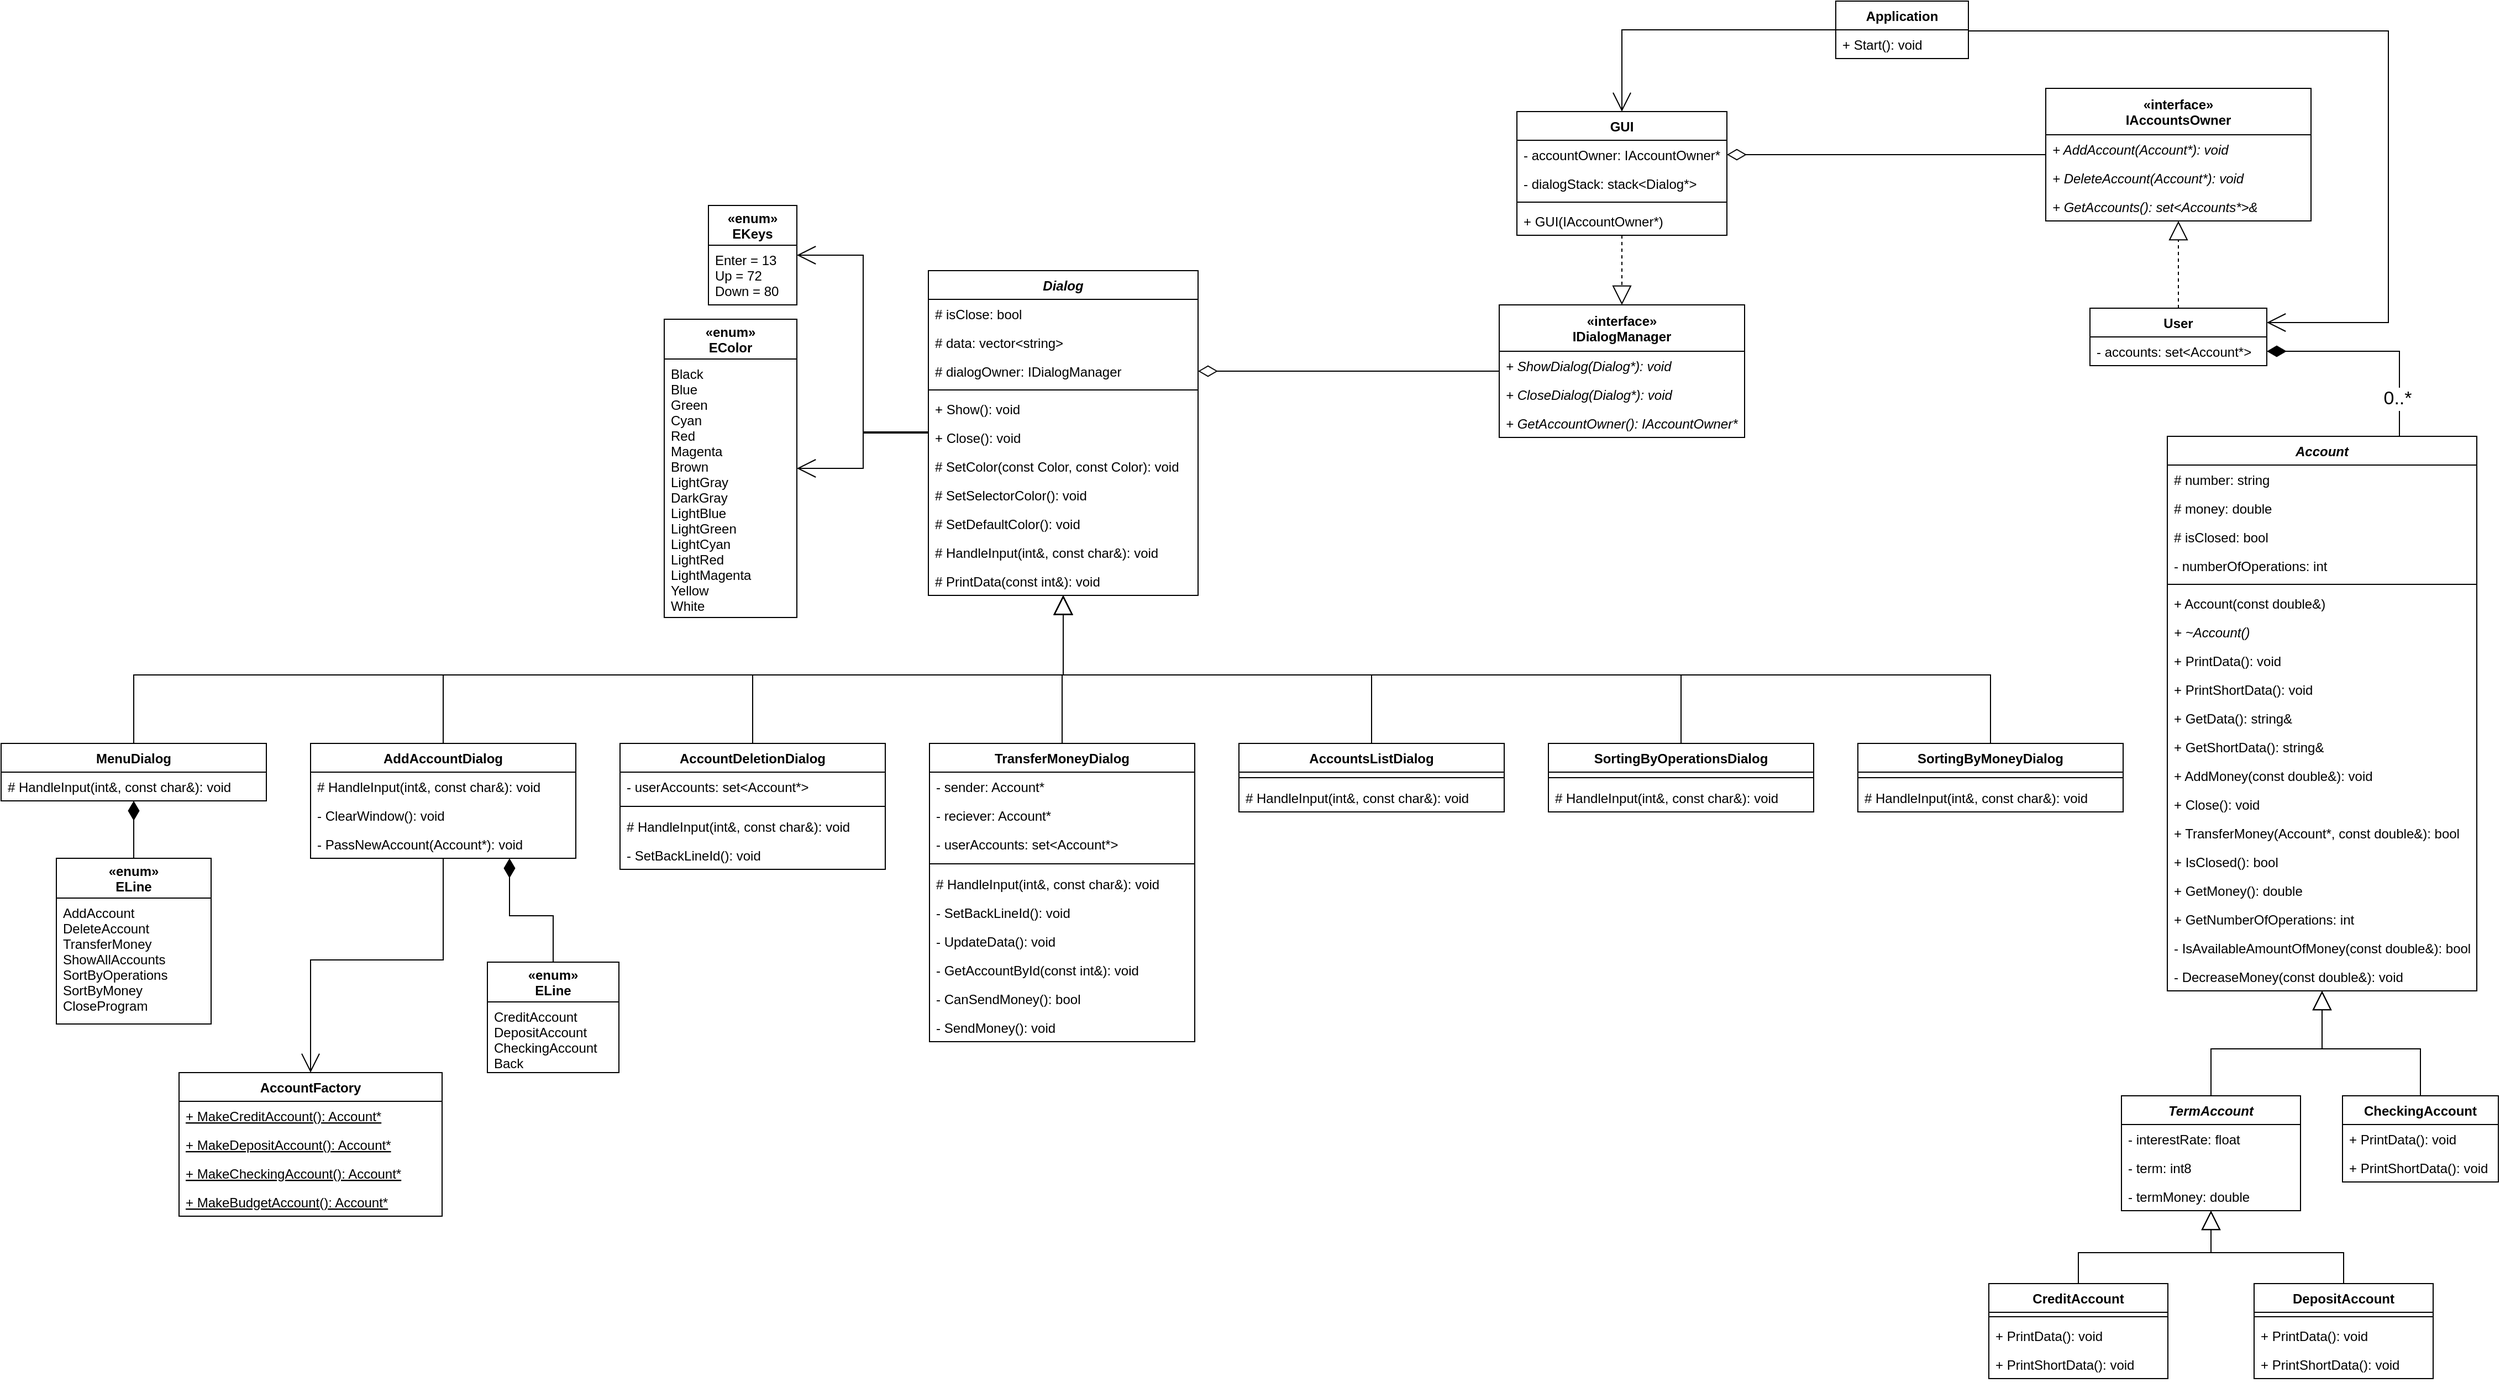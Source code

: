 <mxfile version="10.6.8" type="device"><diagram id="j7gxSpjoC8Fkqm-hQQOI" name="Page-1"><mxGraphModel dx="2800" dy="733" grid="1" gridSize="10" guides="1" tooltips="1" connect="1" arrows="1" fold="1" page="0" pageScale="1" pageWidth="827" pageHeight="1169" math="0" shadow="0"><root><mxCell id="0"/><mxCell id="1" parent="0"/><mxCell id="2J8ffXxmUs_1fK8K4bdd-18" style="edgeStyle=orthogonalEdgeStyle;rounded=0;orthogonalLoop=1;jettySize=auto;html=1;endArrow=block;endFill=0;fontSize=17;endSize=15;dashed=1;exitX=0.5;exitY=0;exitDx=0;exitDy=0;entryX=0.5;entryY=1;entryDx=0;entryDy=0;" parent="1" source="V58ntGCr3ahgJx6NKJwX-1" target="2J8ffXxmUs_1fK8K4bdd-12" edge="1"><mxGeometry relative="1" as="geometry"><mxPoint x="410" y="368" as="targetPoint"/><mxPoint x="360" y="328" as="sourcePoint"/></mxGeometry></mxCell><mxCell id="V58ntGCr3ahgJx6NKJwX-1" value="User" style="swimlane;fontStyle=1;align=center;verticalAlign=top;childLayout=stackLayout;horizontal=1;startSize=26;horizontalStack=0;resizeParent=1;resizeParentMax=0;resizeLast=0;collapsible=1;marginBottom=0;" parent="1" vertex="1"><mxGeometry x="370" y="438" width="160" height="52" as="geometry"><mxRectangle x="360" y="240" width="60" height="26" as="alternateBounds"/></mxGeometry></mxCell><mxCell id="V58ntGCr3ahgJx6NKJwX-2" value="- accounts: set&lt;Account*&gt;" style="text;strokeColor=none;fillColor=none;align=left;verticalAlign=top;spacingLeft=4;spacingRight=4;overflow=hidden;rotatable=0;points=[[0,0.5],[1,0.5]];portConstraint=eastwest;" parent="V58ntGCr3ahgJx6NKJwX-1" vertex="1"><mxGeometry y="26" width="160" height="26" as="geometry"/></mxCell><mxCell id="2J8ffXxmUs_1fK8K4bdd-19" style="edgeStyle=orthogonalEdgeStyle;rounded=0;orthogonalLoop=1;jettySize=auto;html=1;exitX=0;exitY=0.5;exitDx=0;exitDy=0;entryX=1;entryY=0.5;entryDx=0;entryDy=0;endArrow=diamondThin;endFill=0;endSize=15;fontSize=17;" parent="1" source="2J8ffXxmUs_1fK8K4bdd-12" target="V58ntGCr3ahgJx6NKJwX-50" edge="1"><mxGeometry relative="1" as="geometry"/></mxCell><mxCell id="V58ntGCr3ahgJx6NKJwX-5" value="GUI" style="swimlane;fontStyle=1;align=center;verticalAlign=top;childLayout=stackLayout;horizontal=1;startSize=26;horizontalStack=0;resizeParent=1;resizeParentMax=0;resizeLast=0;collapsible=1;marginBottom=0;" parent="1" vertex="1"><mxGeometry x="-148.5" y="260" width="190" height="112" as="geometry"><mxRectangle x="-310" y="188" width="50" height="26" as="alternateBounds"/></mxGeometry></mxCell><mxCell id="V58ntGCr3ahgJx6NKJwX-50" value="- accountOwner: IAccountOwner*" style="text;strokeColor=none;fillColor=none;align=left;verticalAlign=top;spacingLeft=4;spacingRight=4;overflow=hidden;rotatable=0;points=[[0,0.5],[1,0.5]];portConstraint=eastwest;" parent="V58ntGCr3ahgJx6NKJwX-5" vertex="1"><mxGeometry y="26" width="190" height="26" as="geometry"/></mxCell><mxCell id="4_aohDEO9KceQB73nSze-1" value="- dialogStack: stack&lt;Dialog*&gt;" style="text;strokeColor=none;fillColor=none;align=left;verticalAlign=top;spacingLeft=4;spacingRight=4;overflow=hidden;rotatable=0;points=[[0,0.5],[1,0.5]];portConstraint=eastwest;" vertex="1" parent="V58ntGCr3ahgJx6NKJwX-5"><mxGeometry y="52" width="190" height="26" as="geometry"/></mxCell><mxCell id="lT1uzahHyh00tLr-GbCX-8" value="" style="line;strokeWidth=1;fillColor=none;align=left;verticalAlign=middle;spacingTop=-1;spacingLeft=3;spacingRight=3;rotatable=0;labelPosition=right;points=[];portConstraint=eastwest;" parent="V58ntGCr3ahgJx6NKJwX-5" vertex="1"><mxGeometry y="78" width="190" height="8" as="geometry"/></mxCell><mxCell id="lT1uzahHyh00tLr-GbCX-5" value="+ GUI(IAccountOwner*)" style="text;strokeColor=none;fillColor=none;align=left;verticalAlign=top;spacingLeft=4;spacingRight=4;overflow=hidden;rotatable=0;points=[[0,0.5],[1,0.5]];portConstraint=eastwest;" parent="V58ntGCr3ahgJx6NKJwX-5" vertex="1"><mxGeometry y="86" width="190" height="26" as="geometry"/></mxCell><mxCell id="V58ntGCr3ahgJx6NKJwX-12" value="Account" style="swimlane;fontStyle=3;align=center;verticalAlign=top;childLayout=stackLayout;horizontal=1;startSize=26;horizontalStack=0;resizeParent=1;resizeParentMax=0;resizeLast=0;collapsible=1;marginBottom=0;" parent="1" vertex="1"><mxGeometry x="440" y="554" width="280" height="502" as="geometry"><mxRectangle x="440" y="436" width="80" height="26" as="alternateBounds"/></mxGeometry></mxCell><mxCell id="V58ntGCr3ahgJx6NKJwX-13" value="# number: string" style="text;strokeColor=none;fillColor=none;align=left;verticalAlign=top;spacingLeft=4;spacingRight=4;overflow=hidden;rotatable=0;points=[[0,0.5],[1,0.5]];portConstraint=eastwest;" parent="V58ntGCr3ahgJx6NKJwX-12" vertex="1"><mxGeometry y="26" width="280" height="26" as="geometry"/></mxCell><mxCell id="V58ntGCr3ahgJx6NKJwX-22" value="# money: double" style="text;strokeColor=none;fillColor=none;align=left;verticalAlign=top;spacingLeft=4;spacingRight=4;overflow=hidden;rotatable=0;points=[[0,0.5],[1,0.5]];portConstraint=eastwest;" parent="V58ntGCr3ahgJx6NKJwX-12" vertex="1"><mxGeometry y="52" width="280" height="26" as="geometry"/></mxCell><mxCell id="QV4wy_VyUFT_yhlay_4D-2" value="# isClosed: bool" style="text;strokeColor=none;fillColor=none;align=left;verticalAlign=top;spacingLeft=4;spacingRight=4;overflow=hidden;rotatable=0;points=[[0,0.5],[1,0.5]];portConstraint=eastwest;" parent="V58ntGCr3ahgJx6NKJwX-12" vertex="1"><mxGeometry y="78" width="280" height="26" as="geometry"/></mxCell><mxCell id="QV4wy_VyUFT_yhlay_4D-1" value="- numberOfOperations: int" style="text;strokeColor=none;fillColor=none;align=left;verticalAlign=top;spacingLeft=4;spacingRight=4;overflow=hidden;rotatable=0;points=[[0,0.5],[1,0.5]];portConstraint=eastwest;" parent="V58ntGCr3ahgJx6NKJwX-12" vertex="1"><mxGeometry y="104" width="280" height="26" as="geometry"/></mxCell><mxCell id="V58ntGCr3ahgJx6NKJwX-14" value="" style="line;strokeWidth=1;fillColor=none;align=left;verticalAlign=middle;spacingTop=-1;spacingLeft=3;spacingRight=3;rotatable=0;labelPosition=right;points=[];portConstraint=eastwest;" parent="V58ntGCr3ahgJx6NKJwX-12" vertex="1"><mxGeometry y="130" width="280" height="8" as="geometry"/></mxCell><mxCell id="lT1uzahHyh00tLr-GbCX-1" value="+ Account(const double&amp;)" style="text;strokeColor=none;fillColor=none;align=left;verticalAlign=top;spacingLeft=4;spacingRight=4;overflow=hidden;rotatable=0;points=[[0,0.5],[1,0.5]];portConstraint=eastwest;" parent="V58ntGCr3ahgJx6NKJwX-12" vertex="1"><mxGeometry y="138" width="280" height="26" as="geometry"/></mxCell><mxCell id="lT1uzahHyh00tLr-GbCX-2" value="+ ~Account()" style="text;strokeColor=none;fillColor=none;align=left;verticalAlign=top;spacingLeft=4;spacingRight=4;overflow=hidden;rotatable=0;points=[[0,0.5],[1,0.5]];portConstraint=eastwest;fontStyle=2" parent="V58ntGCr3ahgJx6NKJwX-12" vertex="1"><mxGeometry y="164" width="280" height="26" as="geometry"/></mxCell><mxCell id="V58ntGCr3ahgJx6NKJwX-15" value="+ PrintData(): void" style="text;strokeColor=none;fillColor=none;align=left;verticalAlign=top;spacingLeft=4;spacingRight=4;overflow=hidden;rotatable=0;points=[[0,0.5],[1,0.5]];portConstraint=eastwest;" parent="V58ntGCr3ahgJx6NKJwX-12" vertex="1"><mxGeometry y="190" width="280" height="26" as="geometry"/></mxCell><mxCell id="M2l3vho7dG2aWTnca_mb-1" value="+ PrintShortData(): void" style="text;strokeColor=none;fillColor=none;align=left;verticalAlign=top;spacingLeft=4;spacingRight=4;overflow=hidden;rotatable=0;points=[[0,0.5],[1,0.5]];portConstraint=eastwest;" parent="V58ntGCr3ahgJx6NKJwX-12" vertex="1"><mxGeometry y="216" width="280" height="26" as="geometry"/></mxCell><mxCell id="lT1uzahHyh00tLr-GbCX-3" value="+ GetData(): string&amp;" style="text;strokeColor=none;fillColor=none;align=left;verticalAlign=top;spacingLeft=4;spacingRight=4;overflow=hidden;rotatable=0;points=[[0,0.5],[1,0.5]];portConstraint=eastwest;" parent="V58ntGCr3ahgJx6NKJwX-12" vertex="1"><mxGeometry y="242" width="280" height="26" as="geometry"/></mxCell><mxCell id="lT1uzahHyh00tLr-GbCX-4" value="+ GetShortData(): string&amp;" style="text;strokeColor=none;fillColor=none;align=left;verticalAlign=top;spacingLeft=4;spacingRight=4;overflow=hidden;rotatable=0;points=[[0,0.5],[1,0.5]];portConstraint=eastwest;" parent="V58ntGCr3ahgJx6NKJwX-12" vertex="1"><mxGeometry y="268" width="280" height="26" as="geometry"/></mxCell><mxCell id="V58ntGCr3ahgJx6NKJwX-23" value="+ AddMoney(const double&amp;): void" style="text;strokeColor=none;fillColor=none;align=left;verticalAlign=top;spacingLeft=4;spacingRight=4;overflow=hidden;rotatable=0;points=[[0,0.5],[1,0.5]];portConstraint=eastwest;" parent="V58ntGCr3ahgJx6NKJwX-12" vertex="1"><mxGeometry y="294" width="280" height="26" as="geometry"/></mxCell><mxCell id="V58ntGCr3ahgJx6NKJwX-67" value="+ Close(): void" style="text;strokeColor=none;fillColor=none;align=left;verticalAlign=top;spacingLeft=4;spacingRight=4;overflow=hidden;rotatable=0;points=[[0,0.5],[1,0.5]];portConstraint=eastwest;" parent="V58ntGCr3ahgJx6NKJwX-12" vertex="1"><mxGeometry y="320" width="280" height="26" as="geometry"/></mxCell><mxCell id="V58ntGCr3ahgJx6NKJwX-24" value="+ TransferMoney(Account*, const double&amp;): bool" style="text;strokeColor=none;fillColor=none;align=left;verticalAlign=top;spacingLeft=4;spacingRight=4;overflow=hidden;rotatable=0;points=[[0,0.5],[1,0.5]];portConstraint=eastwest;" parent="V58ntGCr3ahgJx6NKJwX-12" vertex="1"><mxGeometry y="346" width="280" height="26" as="geometry"/></mxCell><mxCell id="M2l3vho7dG2aWTnca_mb-7" value="+ IsClosed(): bool" style="text;strokeColor=none;fillColor=none;align=left;verticalAlign=top;spacingLeft=4;spacingRight=4;overflow=hidden;rotatable=0;points=[[0,0.5],[1,0.5]];portConstraint=eastwest;" parent="V58ntGCr3ahgJx6NKJwX-12" vertex="1"><mxGeometry y="372" width="280" height="26" as="geometry"/></mxCell><mxCell id="QV4wy_VyUFT_yhlay_4D-6" value="+ GetMoney(): double" style="text;strokeColor=none;fillColor=none;align=left;verticalAlign=top;spacingLeft=4;spacingRight=4;overflow=hidden;rotatable=0;points=[[0,0.5],[1,0.5]];portConstraint=eastwest;" parent="V58ntGCr3ahgJx6NKJwX-12" vertex="1"><mxGeometry y="398" width="280" height="26" as="geometry"/></mxCell><mxCell id="QV4wy_VyUFT_yhlay_4D-5" value="+ GetNumberOfOperations: int" style="text;strokeColor=none;fillColor=none;align=left;verticalAlign=top;spacingLeft=4;spacingRight=4;overflow=hidden;rotatable=0;points=[[0,0.5],[1,0.5]];portConstraint=eastwest;" parent="V58ntGCr3ahgJx6NKJwX-12" vertex="1"><mxGeometry y="424" width="280" height="26" as="geometry"/></mxCell><mxCell id="V58ntGCr3ahgJx6NKJwX-25" value="- IsAvailableAmountOfMoney(const double&amp;): bool" style="text;strokeColor=none;fillColor=none;align=left;verticalAlign=top;spacingLeft=4;spacingRight=4;overflow=hidden;rotatable=0;points=[[0,0.5],[1,0.5]];portConstraint=eastwest;" parent="V58ntGCr3ahgJx6NKJwX-12" vertex="1"><mxGeometry y="450" width="280" height="26" as="geometry"/></mxCell><mxCell id="M2l3vho7dG2aWTnca_mb-6" value="- DecreaseMoney(const double&amp;): void" style="text;strokeColor=none;fillColor=none;align=left;verticalAlign=top;spacingLeft=4;spacingRight=4;overflow=hidden;rotatable=0;points=[[0,0.5],[1,0.5]];portConstraint=eastwest;" parent="V58ntGCr3ahgJx6NKJwX-12" vertex="1"><mxGeometry y="476" width="280" height="26" as="geometry"/></mxCell><mxCell id="V58ntGCr3ahgJx6NKJwX-29" style="edgeStyle=orthogonalEdgeStyle;rounded=0;orthogonalLoop=1;jettySize=auto;html=1;exitX=0.75;exitY=0;exitDx=0;exitDy=0;endArrow=diamondThin;endFill=1;endSize=15;entryX=1;entryY=0.5;entryDx=0;entryDy=0;" parent="1" source="V58ntGCr3ahgJx6NKJwX-12" target="V58ntGCr3ahgJx6NKJwX-2" edge="1"><mxGeometry relative="1" as="geometry"><mxPoint x="620" y="498" as="sourcePoint"/></mxGeometry></mxCell><mxCell id="V58ntGCr3ahgJx6NKJwX-30" value="0..*" style="text;html=1;resizable=0;points=[];align=center;verticalAlign=middle;labelBackgroundColor=#ffffff;fontSize=17;" parent="V58ntGCr3ahgJx6NKJwX-29" vertex="1" connectable="0"><mxGeometry x="-0.796" y="-1" relative="1" as="geometry"><mxPoint x="-3" y="-14" as="offset"/></mxGeometry></mxCell><mxCell id="uEzjW0sc6413ip9NJVm1-43" style="edgeStyle=orthogonalEdgeStyle;rounded=0;orthogonalLoop=1;jettySize=auto;html=1;exitX=1;exitY=0.5;exitDx=0;exitDy=0;entryX=1;entryY=0.25;entryDx=0;entryDy=0;endArrow=open;endFill=0;endSize=15;fontSize=17;" edge="1" parent="1" source="V58ntGCr3ahgJx6NKJwX-41" target="V58ntGCr3ahgJx6NKJwX-1"><mxGeometry relative="1" as="geometry"><Array as="points"><mxPoint x="640" y="187"/><mxPoint x="640" y="451"/></Array></mxGeometry></mxCell><mxCell id="uEzjW0sc6413ip9NJVm1-44" style="edgeStyle=orthogonalEdgeStyle;rounded=0;orthogonalLoop=1;jettySize=auto;html=1;exitX=0;exitY=0.5;exitDx=0;exitDy=0;entryX=0.5;entryY=0;entryDx=0;entryDy=0;endArrow=open;endFill=0;endSize=15;fontSize=17;" edge="1" parent="1" source="V58ntGCr3ahgJx6NKJwX-41" target="V58ntGCr3ahgJx6NKJwX-5"><mxGeometry relative="1" as="geometry"/></mxCell><mxCell id="V58ntGCr3ahgJx6NKJwX-41" value="Application" style="swimlane;fontStyle=1;align=center;verticalAlign=top;childLayout=stackLayout;horizontal=1;startSize=26;horizontalStack=0;resizeParent=1;resizeParentMax=0;resizeLast=0;collapsible=1;marginBottom=0;" parent="1" vertex="1"><mxGeometry x="140" y="160" width="120" height="52" as="geometry"><mxRectangle x="180" y="7" width="80" height="26" as="alternateBounds"/></mxGeometry></mxCell><mxCell id="V58ntGCr3ahgJx6NKJwX-44" value="+ Start(): void" style="text;strokeColor=none;fillColor=none;align=left;verticalAlign=top;spacingLeft=4;spacingRight=4;overflow=hidden;rotatable=0;points=[[0,0.5],[1,0.5]];portConstraint=eastwest;" parent="V58ntGCr3ahgJx6NKJwX-41" vertex="1"><mxGeometry y="26" width="120" height="26" as="geometry"/></mxCell><mxCell id="V58ntGCr3ahgJx6NKJwX-94" style="edgeStyle=orthogonalEdgeStyle;rounded=0;orthogonalLoop=1;jettySize=auto;html=1;exitX=0.5;exitY=0;exitDx=0;exitDy=0;endArrow=block;endFill=0;endSize=15;fontSize=17;" parent="1" source="V58ntGCr3ahgJx6NKJwX-57" target="V58ntGCr3ahgJx6NKJwX-85" edge="1"><mxGeometry relative="1" as="geometry"/></mxCell><mxCell id="V58ntGCr3ahgJx6NKJwX-57" value="CreditAccount" style="swimlane;fontStyle=1;align=center;verticalAlign=top;childLayout=stackLayout;horizontal=1;startSize=26;horizontalStack=0;resizeParent=1;resizeParentMax=0;resizeLast=0;collapsible=1;marginBottom=0;" parent="1" vertex="1"><mxGeometry x="278.5" y="1321" width="162" height="86" as="geometry"><mxRectangle x="680" y="240" width="80" height="26" as="alternateBounds"/></mxGeometry></mxCell><mxCell id="V58ntGCr3ahgJx6NKJwX-61" value="" style="line;strokeWidth=1;fillColor=none;align=left;verticalAlign=middle;spacingTop=-1;spacingLeft=3;spacingRight=3;rotatable=0;labelPosition=right;points=[];portConstraint=eastwest;" parent="V58ntGCr3ahgJx6NKJwX-57" vertex="1"><mxGeometry y="26" width="162" height="8" as="geometry"/></mxCell><mxCell id="V58ntGCr3ahgJx6NKJwX-62" value="+ PrintData(): void" style="text;strokeColor=none;fillColor=none;align=left;verticalAlign=top;spacingLeft=4;spacingRight=4;overflow=hidden;rotatable=0;points=[[0,0.5],[1,0.5]];portConstraint=eastwest;" parent="V58ntGCr3ahgJx6NKJwX-57" vertex="1"><mxGeometry y="34" width="162" height="26" as="geometry"/></mxCell><mxCell id="M2l3vho7dG2aWTnca_mb-4" value="+ PrintShortData(): void" style="text;strokeColor=none;fillColor=none;align=left;verticalAlign=top;spacingLeft=4;spacingRight=4;overflow=hidden;rotatable=0;points=[[0,0.5],[1,0.5]];portConstraint=eastwest;" parent="V58ntGCr3ahgJx6NKJwX-57" vertex="1"><mxGeometry y="60" width="162" height="26" as="geometry"/></mxCell><mxCell id="V58ntGCr3ahgJx6NKJwX-77" style="edgeStyle=orthogonalEdgeStyle;rounded=0;orthogonalLoop=1;jettySize=auto;html=1;exitX=0.5;exitY=0;exitDx=0;exitDy=0;endArrow=block;endFill=0;endSize=15;fontSize=17;" parent="1" source="V58ntGCr3ahgJx6NKJwX-71" target="V58ntGCr3ahgJx6NKJwX-12" edge="1"><mxGeometry relative="1" as="geometry"/></mxCell><mxCell id="V58ntGCr3ahgJx6NKJwX-71" value="CheckingAccount" style="swimlane;fontStyle=1;align=center;verticalAlign=top;childLayout=stackLayout;horizontal=1;startSize=26;horizontalStack=0;resizeParent=1;resizeParentMax=0;resizeLast=0;collapsible=1;marginBottom=0;" parent="1" vertex="1"><mxGeometry x="598.5" y="1151" width="141" height="78" as="geometry"><mxRectangle x="680" y="240" width="80" height="26" as="alternateBounds"/></mxGeometry></mxCell><mxCell id="V58ntGCr3ahgJx6NKJwX-76" value="+ PrintData(): void" style="text;strokeColor=none;fillColor=none;align=left;verticalAlign=top;spacingLeft=4;spacingRight=4;overflow=hidden;rotatable=0;points=[[0,0.5],[1,0.5]];portConstraint=eastwest;" parent="V58ntGCr3ahgJx6NKJwX-71" vertex="1"><mxGeometry y="26" width="141" height="26" as="geometry"/></mxCell><mxCell id="M2l3vho7dG2aWTnca_mb-2" value="+ PrintShortData(): void" style="text;strokeColor=none;fillColor=none;align=left;verticalAlign=top;spacingLeft=4;spacingRight=4;overflow=hidden;rotatable=0;points=[[0,0.5],[1,0.5]];portConstraint=eastwest;" parent="V58ntGCr3ahgJx6NKJwX-71" vertex="1"><mxGeometry y="52" width="141" height="26" as="geometry"/></mxCell><mxCell id="V58ntGCr3ahgJx6NKJwX-93" style="edgeStyle=orthogonalEdgeStyle;rounded=0;orthogonalLoop=1;jettySize=auto;html=1;exitX=0.5;exitY=0;exitDx=0;exitDy=0;endArrow=block;endFill=0;endSize=15;fontSize=17;" parent="1" source="V58ntGCr3ahgJx6NKJwX-78" target="V58ntGCr3ahgJx6NKJwX-85" edge="1"><mxGeometry relative="1" as="geometry"/></mxCell><mxCell id="V58ntGCr3ahgJx6NKJwX-78" value="DepositAccount" style="swimlane;fontStyle=1;align=center;verticalAlign=top;childLayout=stackLayout;horizontal=1;startSize=26;horizontalStack=0;resizeParent=1;resizeParentMax=0;resizeLast=0;collapsible=1;marginBottom=0;" parent="1" vertex="1"><mxGeometry x="518.5" y="1321" width="162" height="86" as="geometry"><mxRectangle x="680" y="240" width="80" height="26" as="alternateBounds"/></mxGeometry></mxCell><mxCell id="V58ntGCr3ahgJx6NKJwX-82" value="" style="line;strokeWidth=1;fillColor=none;align=left;verticalAlign=middle;spacingTop=-1;spacingLeft=3;spacingRight=3;rotatable=0;labelPosition=right;points=[];portConstraint=eastwest;" parent="V58ntGCr3ahgJx6NKJwX-78" vertex="1"><mxGeometry y="26" width="162" height="8" as="geometry"/></mxCell><mxCell id="V58ntGCr3ahgJx6NKJwX-83" value="+ PrintData(): void" style="text;strokeColor=none;fillColor=none;align=left;verticalAlign=top;spacingLeft=4;spacingRight=4;overflow=hidden;rotatable=0;points=[[0,0.5],[1,0.5]];portConstraint=eastwest;" parent="V58ntGCr3ahgJx6NKJwX-78" vertex="1"><mxGeometry y="34" width="162" height="26" as="geometry"/></mxCell><mxCell id="M2l3vho7dG2aWTnca_mb-5" value="+ PrintShortData(): void" style="text;strokeColor=none;fillColor=none;align=left;verticalAlign=top;spacingLeft=4;spacingRight=4;overflow=hidden;rotatable=0;points=[[0,0.5],[1,0.5]];portConstraint=eastwest;" parent="V58ntGCr3ahgJx6NKJwX-78" vertex="1"><mxGeometry y="60" width="162" height="26" as="geometry"/></mxCell><mxCell id="V58ntGCr3ahgJx6NKJwX-92" style="edgeStyle=orthogonalEdgeStyle;rounded=0;orthogonalLoop=1;jettySize=auto;html=1;exitX=0.5;exitY=0;exitDx=0;exitDy=0;endArrow=block;endFill=0;endSize=15;fontSize=17;" parent="1" source="V58ntGCr3ahgJx6NKJwX-85" target="V58ntGCr3ahgJx6NKJwX-12" edge="1"><mxGeometry relative="1" as="geometry"/></mxCell><mxCell id="V58ntGCr3ahgJx6NKJwX-85" value="TermAccount" style="swimlane;fontStyle=3;align=center;verticalAlign=top;childLayout=stackLayout;horizontal=1;startSize=26;horizontalStack=0;resizeParent=1;resizeParentMax=0;resizeLast=0;collapsible=1;marginBottom=0;" parent="1" vertex="1"><mxGeometry x="398.5" y="1151" width="162" height="104" as="geometry"><mxRectangle x="680" y="240" width="80" height="26" as="alternateBounds"/></mxGeometry></mxCell><mxCell id="V58ntGCr3ahgJx6NKJwX-86" value="- interestRate: float" style="text;strokeColor=none;fillColor=none;align=left;verticalAlign=top;spacingLeft=4;spacingRight=4;overflow=hidden;rotatable=0;points=[[0,0.5],[1,0.5]];portConstraint=eastwest;" parent="V58ntGCr3ahgJx6NKJwX-85" vertex="1"><mxGeometry y="26" width="162" height="26" as="geometry"/></mxCell><mxCell id="V58ntGCr3ahgJx6NKJwX-87" value="- term: int8" style="text;strokeColor=none;fillColor=none;align=left;verticalAlign=top;spacingLeft=4;spacingRight=4;overflow=hidden;rotatable=0;points=[[0,0.5],[1,0.5]];portConstraint=eastwest;" parent="V58ntGCr3ahgJx6NKJwX-85" vertex="1"><mxGeometry y="52" width="162" height="26" as="geometry"/></mxCell><mxCell id="V58ntGCr3ahgJx6NKJwX-88" value="- termMoney: double" style="text;strokeColor=none;fillColor=none;align=left;verticalAlign=top;spacingLeft=4;spacingRight=4;overflow=hidden;rotatable=0;points=[[0,0.5],[1,0.5]];portConstraint=eastwest;" parent="V58ntGCr3ahgJx6NKJwX-85" vertex="1"><mxGeometry y="78" width="162" height="26" as="geometry"/></mxCell><mxCell id="V58ntGCr3ahgJx6NKJwX-101" value="AccountFactory" style="swimlane;fontStyle=1;align=center;verticalAlign=top;childLayout=stackLayout;horizontal=1;startSize=26;horizontalStack=0;resizeParent=1;resizeParentMax=0;resizeLast=0;collapsible=1;marginBottom=0;" parent="1" vertex="1"><mxGeometry x="-1359" y="1130" width="238" height="130" as="geometry"><mxRectangle x="360" y="240" width="60" height="26" as="alternateBounds"/></mxGeometry></mxCell><mxCell id="V58ntGCr3ahgJx6NKJwX-104" value="+ MakeCreditAccount(): Account*" style="text;strokeColor=none;fillColor=none;align=left;verticalAlign=top;spacingLeft=4;spacingRight=4;overflow=hidden;rotatable=0;points=[[0,0.5],[1,0.5]];portConstraint=eastwest;fontStyle=4" parent="V58ntGCr3ahgJx6NKJwX-101" vertex="1"><mxGeometry y="26" width="238" height="26" as="geometry"/></mxCell><mxCell id="2J8ffXxmUs_1fK8K4bdd-2" value="+ MakeDepositAccount(): Account*" style="text;strokeColor=none;fillColor=none;align=left;verticalAlign=top;spacingLeft=4;spacingRight=4;overflow=hidden;rotatable=0;points=[[0,0.5],[1,0.5]];portConstraint=eastwest;fontStyle=4" parent="V58ntGCr3ahgJx6NKJwX-101" vertex="1"><mxGeometry y="52" width="238" height="26" as="geometry"/></mxCell><mxCell id="2J8ffXxmUs_1fK8K4bdd-3" value="+ MakeCheckingAccount(): Account*" style="text;strokeColor=none;fillColor=none;align=left;verticalAlign=top;spacingLeft=4;spacingRight=4;overflow=hidden;rotatable=0;points=[[0,0.5],[1,0.5]];portConstraint=eastwest;fontStyle=4" parent="V58ntGCr3ahgJx6NKJwX-101" vertex="1"><mxGeometry y="78" width="238" height="26" as="geometry"/></mxCell><mxCell id="2J8ffXxmUs_1fK8K4bdd-4" value="+ MakeBudgetAccount(): Account*" style="text;strokeColor=none;fillColor=none;align=left;verticalAlign=top;spacingLeft=4;spacingRight=4;overflow=hidden;rotatable=0;points=[[0,0.5],[1,0.5]];portConstraint=eastwest;fontStyle=4" parent="V58ntGCr3ahgJx6NKJwX-101" vertex="1"><mxGeometry y="104" width="238" height="26" as="geometry"/></mxCell><mxCell id="2J8ffXxmUs_1fK8K4bdd-12" value="«interface»&#10;IAccountsOwner" style="swimlane;fontStyle=1;align=center;verticalAlign=middle;childLayout=stackLayout;horizontal=1;startSize=42;horizontalStack=0;resizeParent=1;resizeParentMax=0;resizeLast=0;collapsible=1;marginBottom=0;" parent="1" vertex="1"><mxGeometry x="330" y="239" width="240" height="120" as="geometry"><mxRectangle x="40" y="210" width="120" height="36" as="alternateBounds"/></mxGeometry></mxCell><mxCell id="V58ntGCr3ahgJx6NKJwX-4" value="+ AddAccount(Account*): void" style="text;strokeColor=none;fillColor=none;align=left;verticalAlign=top;spacingLeft=4;spacingRight=4;overflow=hidden;rotatable=0;points=[[0,0.5],[1,0.5]];portConstraint=eastwest;fontStyle=2" parent="2J8ffXxmUs_1fK8K4bdd-12" vertex="1"><mxGeometry y="42" width="240" height="26" as="geometry"/></mxCell><mxCell id="V58ntGCr3ahgJx6NKJwX-47" value="+ DeleteAccount(Account*): void" style="text;strokeColor=none;fillColor=none;align=left;verticalAlign=top;spacingLeft=4;spacingRight=4;overflow=hidden;rotatable=0;points=[[0,0.5],[1,0.5]];portConstraint=eastwest;fontStyle=2" parent="2J8ffXxmUs_1fK8K4bdd-12" vertex="1"><mxGeometry y="68" width="240" height="26" as="geometry"/></mxCell><mxCell id="2J8ffXxmUs_1fK8K4bdd-21" value="+ GetAccounts(): set&lt;Accounts*&gt;&amp;" style="text;strokeColor=none;fillColor=none;align=left;verticalAlign=top;spacingLeft=4;spacingRight=4;overflow=hidden;rotatable=0;points=[[0,0.5],[1,0.5]];portConstraint=eastwest;fontStyle=2" parent="2J8ffXxmUs_1fK8K4bdd-12" vertex="1"><mxGeometry y="94" width="240" height="26" as="geometry"/></mxCell><mxCell id="2J8ffXxmUs_1fK8K4bdd-22" value="Dialog" style="swimlane;fontStyle=3;align=center;verticalAlign=top;childLayout=stackLayout;horizontal=1;startSize=26;horizontalStack=0;resizeParent=1;resizeParentMax=0;resizeLast=0;collapsible=1;marginBottom=0;" parent="1" vertex="1"><mxGeometry x="-681" y="404" width="244" height="294" as="geometry"><mxRectangle x="-300" y="425" width="80" height="26" as="alternateBounds"/></mxGeometry></mxCell><mxCell id="lT1uzahHyh00tLr-GbCX-10" value="# isClose: bool" style="text;strokeColor=none;fillColor=none;align=left;verticalAlign=top;spacingLeft=4;spacingRight=4;overflow=hidden;rotatable=0;points=[[0,0.5],[1,0.5]];portConstraint=eastwest;" parent="2J8ffXxmUs_1fK8K4bdd-22" vertex="1"><mxGeometry y="26" width="244" height="26" as="geometry"/></mxCell><mxCell id="lT1uzahHyh00tLr-GbCX-11" value="# data: vector&lt;string&gt;" style="text;strokeColor=none;fillColor=none;align=left;verticalAlign=top;spacingLeft=4;spacingRight=4;overflow=hidden;rotatable=0;points=[[0,0.5],[1,0.5]];portConstraint=eastwest;" parent="2J8ffXxmUs_1fK8K4bdd-22" vertex="1"><mxGeometry y="52" width="244" height="26" as="geometry"/></mxCell><mxCell id="2J8ffXxmUs_1fK8K4bdd-47" value="# dialogOwner: IDialogManager" style="text;strokeColor=none;fillColor=none;align=left;verticalAlign=top;spacingLeft=4;spacingRight=4;overflow=hidden;rotatable=0;points=[[0,0.5],[1,0.5]];portConstraint=eastwest;" parent="2J8ffXxmUs_1fK8K4bdd-22" vertex="1"><mxGeometry y="78" width="244" height="26" as="geometry"/></mxCell><mxCell id="2J8ffXxmUs_1fK8K4bdd-48" value="" style="line;strokeWidth=1;fillColor=none;align=left;verticalAlign=middle;spacingTop=-1;spacingLeft=3;spacingRight=3;rotatable=0;labelPosition=right;points=[];portConstraint=eastwest;" parent="2J8ffXxmUs_1fK8K4bdd-22" vertex="1"><mxGeometry y="104" width="244" height="8" as="geometry"/></mxCell><mxCell id="w-PeQLTWYmIZmP3rHTPo-1" value="+ Show(): void" style="text;strokeColor=none;fillColor=none;align=left;verticalAlign=top;spacingLeft=4;spacingRight=4;overflow=hidden;rotatable=0;points=[[0,0.5],[1,0.5]];portConstraint=eastwest;fontStyle=0" parent="2J8ffXxmUs_1fK8K4bdd-22" vertex="1"><mxGeometry y="112" width="244" height="26" as="geometry"/></mxCell><mxCell id="QV4wy_VyUFT_yhlay_4D-3" value="+ Close(): void" style="text;strokeColor=none;fillColor=none;align=left;verticalAlign=top;spacingLeft=4;spacingRight=4;overflow=hidden;rotatable=0;points=[[0,0.5],[1,0.5]];portConstraint=eastwest;fontStyle=0" parent="2J8ffXxmUs_1fK8K4bdd-22" vertex="1"><mxGeometry y="138" width="244" height="26" as="geometry"/></mxCell><mxCell id="2J8ffXxmUs_1fK8K4bdd-24" value="# SetColor(const Color, const Color): void" style="text;strokeColor=none;fillColor=none;align=left;verticalAlign=top;spacingLeft=4;spacingRight=4;overflow=hidden;rotatable=0;points=[[0,0.5],[1,0.5]];portConstraint=eastwest;fontStyle=0" parent="2J8ffXxmUs_1fK8K4bdd-22" vertex="1"><mxGeometry y="164" width="244" height="26" as="geometry"/></mxCell><mxCell id="lT1uzahHyh00tLr-GbCX-9" value="# SetSelectorColor(): void" style="text;strokeColor=none;fillColor=none;align=left;verticalAlign=top;spacingLeft=4;spacingRight=4;overflow=hidden;rotatable=0;points=[[0,0.5],[1,0.5]];portConstraint=eastwest;fontStyle=0" parent="2J8ffXxmUs_1fK8K4bdd-22" vertex="1"><mxGeometry y="190" width="244" height="26" as="geometry"/></mxCell><mxCell id="lT1uzahHyh00tLr-GbCX-12" value="# SetDefaultColor(): void" style="text;strokeColor=none;fillColor=none;align=left;verticalAlign=top;spacingLeft=4;spacingRight=4;overflow=hidden;rotatable=0;points=[[0,0.5],[1,0.5]];portConstraint=eastwest;fontStyle=0" parent="2J8ffXxmUs_1fK8K4bdd-22" vertex="1"><mxGeometry y="216" width="244" height="26" as="geometry"/></mxCell><mxCell id="lT1uzahHyh00tLr-GbCX-14" value="# HandleInput(int&amp;, const char&amp;): void" style="text;strokeColor=none;fillColor=none;align=left;verticalAlign=top;spacingLeft=4;spacingRight=4;overflow=hidden;rotatable=0;points=[[0,0.5],[1,0.5]];portConstraint=eastwest;fontStyle=0" parent="2J8ffXxmUs_1fK8K4bdd-22" vertex="1"><mxGeometry y="242" width="244" height="26" as="geometry"/></mxCell><mxCell id="lT1uzahHyh00tLr-GbCX-13" value="# PrintData(const int&amp;): void" style="text;strokeColor=none;fillColor=none;align=left;verticalAlign=top;spacingLeft=4;spacingRight=4;overflow=hidden;rotatable=0;points=[[0,0.5],[1,0.5]];portConstraint=eastwest;fontStyle=0" parent="2J8ffXxmUs_1fK8K4bdd-22" vertex="1"><mxGeometry y="268" width="244" height="26" as="geometry"/></mxCell><mxCell id="2J8ffXxmUs_1fK8K4bdd-30" style="edgeStyle=orthogonalEdgeStyle;rounded=0;orthogonalLoop=1;jettySize=auto;html=1;exitX=0.5;exitY=0;exitDx=0;exitDy=0;entryX=0.5;entryY=1;entryDx=0;entryDy=0;endArrow=block;endFill=0;endSize=15;fontSize=17;" parent="1" source="2J8ffXxmUs_1fK8K4bdd-27" target="2J8ffXxmUs_1fK8K4bdd-22" edge="1"><mxGeometry relative="1" as="geometry"/></mxCell><mxCell id="2J8ffXxmUs_1fK8K4bdd-27" value="MenuDialog" style="swimlane;fontStyle=1;align=center;verticalAlign=top;childLayout=stackLayout;horizontal=1;startSize=26;horizontalStack=0;resizeParent=1;resizeParentMax=0;resizeLast=0;collapsible=1;marginBottom=0;" parent="1" vertex="1"><mxGeometry x="-1520" y="832" width="240" height="52" as="geometry"><mxRectangle x="680" y="240" width="80" height="26" as="alternateBounds"/></mxGeometry></mxCell><mxCell id="uEzjW0sc6413ip9NJVm1-2" value="# HandleInput(int&amp;, const char&amp;): void" style="text;strokeColor=none;fillColor=none;align=left;verticalAlign=top;spacingLeft=4;spacingRight=4;overflow=hidden;rotatable=0;points=[[0,0.5],[1,0.5]];portConstraint=eastwest;fontStyle=0" vertex="1" parent="2J8ffXxmUs_1fK8K4bdd-27"><mxGeometry y="26" width="240" height="26" as="geometry"/></mxCell><mxCell id="2J8ffXxmUs_1fK8K4bdd-34" style="edgeStyle=orthogonalEdgeStyle;rounded=0;orthogonalLoop=1;jettySize=auto;html=1;exitX=0.5;exitY=0;exitDx=0;exitDy=0;endArrow=block;endFill=0;endSize=15;fontSize=17;" parent="1" source="2J8ffXxmUs_1fK8K4bdd-31" target="2J8ffXxmUs_1fK8K4bdd-22" edge="1"><mxGeometry relative="1" as="geometry"/></mxCell><mxCell id="2J8ffXxmUs_1fK8K4bdd-51" style="edgeStyle=orthogonalEdgeStyle;rounded=0;orthogonalLoop=1;jettySize=auto;html=1;exitX=0.5;exitY=1;exitDx=0;exitDy=0;entryX=0.5;entryY=0;entryDx=0;entryDy=0;endArrow=open;endFill=0;endSize=15;fontSize=17;" parent="1" source="2J8ffXxmUs_1fK8K4bdd-31" target="V58ntGCr3ahgJx6NKJwX-101" edge="1"><mxGeometry relative="1" as="geometry"><mxPoint x="-1149" y="978" as="targetPoint"/></mxGeometry></mxCell><mxCell id="2J8ffXxmUs_1fK8K4bdd-31" value="AddAccountDialog" style="swimlane;fontStyle=1;align=center;verticalAlign=top;childLayout=stackLayout;horizontal=1;startSize=26;horizontalStack=0;resizeParent=1;resizeParentMax=0;resizeLast=0;collapsible=1;marginBottom=0;" parent="1" vertex="1"><mxGeometry x="-1240" y="832" width="240" height="104" as="geometry"><mxRectangle x="-1240" y="832" width="110" height="26" as="alternateBounds"/></mxGeometry></mxCell><mxCell id="uEzjW0sc6413ip9NJVm1-3" value="# HandleInput(int&amp;, const char&amp;): void" style="text;strokeColor=none;fillColor=none;align=left;verticalAlign=top;spacingLeft=4;spacingRight=4;overflow=hidden;rotatable=0;points=[[0,0.5],[1,0.5]];portConstraint=eastwest;fontStyle=0" vertex="1" parent="2J8ffXxmUs_1fK8K4bdd-31"><mxGeometry y="26" width="240" height="26" as="geometry"/></mxCell><mxCell id="lT1uzahHyh00tLr-GbCX-18" value="- ClearWindow(): void" style="text;strokeColor=none;fillColor=none;align=left;verticalAlign=top;spacingLeft=4;spacingRight=4;overflow=hidden;rotatable=0;points=[[0,0.5],[1,0.5]];portConstraint=eastwest;" parent="2J8ffXxmUs_1fK8K4bdd-31" vertex="1"><mxGeometry y="52" width="240" height="26" as="geometry"/></mxCell><mxCell id="lT1uzahHyh00tLr-GbCX-19" value="- PassNewAccount(Account*): void" style="text;strokeColor=none;fillColor=none;align=left;verticalAlign=top;spacingLeft=4;spacingRight=4;overflow=hidden;rotatable=0;points=[[0,0.5],[1,0.5]];portConstraint=eastwest;" parent="2J8ffXxmUs_1fK8K4bdd-31" vertex="1"><mxGeometry y="78" width="240" height="26" as="geometry"/></mxCell><mxCell id="2J8ffXxmUs_1fK8K4bdd-37" style="edgeStyle=orthogonalEdgeStyle;rounded=0;orthogonalLoop=1;jettySize=auto;html=1;exitX=0.5;exitY=0;exitDx=0;exitDy=0;entryX=0.5;entryY=1;entryDx=0;entryDy=0;endArrow=block;endFill=0;endSize=15;fontSize=17;" parent="1" source="2J8ffXxmUs_1fK8K4bdd-35" target="2J8ffXxmUs_1fK8K4bdd-22" edge="1"><mxGeometry relative="1" as="geometry"/></mxCell><mxCell id="2J8ffXxmUs_1fK8K4bdd-35" value="AccountDeletionDialog" style="swimlane;fontStyle=1;align=center;verticalAlign=top;childLayout=stackLayout;horizontal=1;startSize=26;horizontalStack=0;resizeParent=1;resizeParentMax=0;resizeLast=0;collapsible=1;marginBottom=0;" parent="1" vertex="1"><mxGeometry x="-960" y="832" width="240" height="114" as="geometry"><mxRectangle x="-270" y="380" width="140" height="26" as="alternateBounds"/></mxGeometry></mxCell><mxCell id="2J8ffXxmUs_1fK8K4bdd-36" value="- userAccounts: set&lt;Account*&gt;" style="text;strokeColor=none;fillColor=none;align=left;verticalAlign=top;spacingLeft=4;spacingRight=4;overflow=hidden;rotatable=0;points=[[0,0.5],[1,0.5]];portConstraint=eastwest;" parent="2J8ffXxmUs_1fK8K4bdd-35" vertex="1"><mxGeometry y="26" width="240" height="26" as="geometry"/></mxCell><mxCell id="uEzjW0sc6413ip9NJVm1-7" value="" style="line;strokeWidth=1;fillColor=none;align=left;verticalAlign=middle;spacingTop=-1;spacingLeft=3;spacingRight=3;rotatable=0;labelPosition=right;points=[];portConstraint=eastwest;shadow=0;startSize=26;fontSize=16;gradientColor=none;" vertex="1" parent="2J8ffXxmUs_1fK8K4bdd-35"><mxGeometry y="52" width="240" height="10" as="geometry"/></mxCell><mxCell id="uEzjW0sc6413ip9NJVm1-4" value="# HandleInput(int&amp;, const char&amp;): void" style="text;strokeColor=none;fillColor=none;align=left;verticalAlign=top;spacingLeft=4;spacingRight=4;overflow=hidden;rotatable=0;points=[[0,0.5],[1,0.5]];portConstraint=eastwest;fontStyle=0" vertex="1" parent="2J8ffXxmUs_1fK8K4bdd-35"><mxGeometry y="62" width="240" height="26" as="geometry"/></mxCell><mxCell id="lT1uzahHyh00tLr-GbCX-21" value="- SetBackLineId(): void" style="text;strokeColor=none;fillColor=none;align=left;verticalAlign=top;spacingLeft=4;spacingRight=4;overflow=hidden;rotatable=0;points=[[0,0.5],[1,0.5]];portConstraint=eastwest;" parent="2J8ffXxmUs_1fK8K4bdd-35" vertex="1"><mxGeometry y="88" width="240" height="26" as="geometry"/></mxCell><mxCell id="2J8ffXxmUs_1fK8K4bdd-53" style="edgeStyle=orthogonalEdgeStyle;rounded=0;orthogonalLoop=1;jettySize=auto;html=1;exitX=0.5;exitY=1;exitDx=0;exitDy=0;entryX=0.5;entryY=0;entryDx=0;entryDy=0;endArrow=block;endFill=0;endSize=15;fontSize=17;dashed=1;" parent="1" source="V58ntGCr3ahgJx6NKJwX-5" target="2J8ffXxmUs_1fK8K4bdd-42" edge="1"><mxGeometry relative="1" as="geometry"/></mxCell><mxCell id="2J8ffXxmUs_1fK8K4bdd-42" value="«interface»&#10;IDialogManager" style="swimlane;fontStyle=1;align=center;verticalAlign=middle;childLayout=stackLayout;horizontal=1;startSize=42;horizontalStack=0;resizeParent=1;resizeParentMax=0;resizeLast=0;collapsible=1;marginBottom=0;" parent="1" vertex="1"><mxGeometry x="-164.5" y="435" width="222" height="120" as="geometry"><mxRectangle x="-5" y="95" width="120" height="36" as="alternateBounds"/></mxGeometry></mxCell><mxCell id="2J8ffXxmUs_1fK8K4bdd-25" value="+ ShowDialog(Dialog*): void" style="text;strokeColor=none;fillColor=none;align=left;verticalAlign=top;spacingLeft=4;spacingRight=4;overflow=hidden;rotatable=0;points=[[0,0.5],[1,0.5]];portConstraint=eastwest;fontStyle=2" parent="2J8ffXxmUs_1fK8K4bdd-42" vertex="1"><mxGeometry y="42" width="222" height="26" as="geometry"/></mxCell><mxCell id="2J8ffXxmUs_1fK8K4bdd-49" value="+ CloseDialog(Dialog*): void" style="text;strokeColor=none;fillColor=none;align=left;verticalAlign=top;spacingLeft=4;spacingRight=4;overflow=hidden;rotatable=0;points=[[0,0.5],[1,0.5]];portConstraint=eastwest;fontStyle=2" parent="2J8ffXxmUs_1fK8K4bdd-42" vertex="1"><mxGeometry y="68" width="222" height="26" as="geometry"/></mxCell><mxCell id="2J8ffXxmUs_1fK8K4bdd-39" value="+ GetAccountOwner(): IAccountOwner*" style="text;strokeColor=none;fillColor=none;align=left;verticalAlign=top;spacingLeft=4;spacingRight=4;overflow=hidden;rotatable=0;points=[[0,0.5],[1,0.5]];portConstraint=eastwest;fontStyle=2" parent="2J8ffXxmUs_1fK8K4bdd-42" vertex="1"><mxGeometry y="94" width="222" height="26" as="geometry"/></mxCell><mxCell id="2J8ffXxmUs_1fK8K4bdd-50" style="edgeStyle=orthogonalEdgeStyle;rounded=0;orthogonalLoop=1;jettySize=auto;html=1;exitX=0;exitY=0.5;exitDx=0;exitDy=0;endArrow=diamondThin;endFill=0;endSize=15;fontSize=17;entryX=1;entryY=0.5;entryDx=0;entryDy=0;" parent="1" source="2J8ffXxmUs_1fK8K4bdd-42" target="2J8ffXxmUs_1fK8K4bdd-47" edge="1"><mxGeometry relative="1" as="geometry"><mxPoint x="-117" y="170.0" as="sourcePoint"/></mxGeometry></mxCell><mxCell id="uEzjW0sc6413ip9NJVm1-19" style="edgeStyle=orthogonalEdgeStyle;rounded=0;orthogonalLoop=1;jettySize=auto;html=1;exitX=0.5;exitY=0;exitDx=0;exitDy=0;endArrow=block;endFill=0;endSize=15;fontSize=17;" edge="1" parent="1" source="UKK4YTbZPZWXwYemq6gr-1" target="2J8ffXxmUs_1fK8K4bdd-22"><mxGeometry relative="1" as="geometry"/></mxCell><mxCell id="UKK4YTbZPZWXwYemq6gr-1" value="TransferMoneyDialog" style="swimlane;fontStyle=1;align=center;verticalAlign=top;childLayout=stackLayout;horizontal=1;startSize=26;horizontalStack=0;resizeParent=1;resizeParentMax=0;resizeLast=0;collapsible=1;marginBottom=0;" parent="1" vertex="1"><mxGeometry x="-680" y="832" width="240" height="270" as="geometry"><mxRectangle x="-270" y="380" width="140" height="26" as="alternateBounds"/></mxGeometry></mxCell><mxCell id="uEzjW0sc6413ip9NJVm1-17" value="- sender: Account*" style="text;strokeColor=none;fillColor=none;align=left;verticalAlign=top;spacingLeft=4;spacingRight=4;overflow=hidden;rotatable=0;points=[[0,0.5],[1,0.5]];portConstraint=eastwest;" vertex="1" parent="UKK4YTbZPZWXwYemq6gr-1"><mxGeometry y="26" width="240" height="26" as="geometry"/></mxCell><mxCell id="uEzjW0sc6413ip9NJVm1-16" value="- reciever: Account*" style="text;strokeColor=none;fillColor=none;align=left;verticalAlign=top;spacingLeft=4;spacingRight=4;overflow=hidden;rotatable=0;points=[[0,0.5],[1,0.5]];portConstraint=eastwest;" vertex="1" parent="UKK4YTbZPZWXwYemq6gr-1"><mxGeometry y="52" width="240" height="26" as="geometry"/></mxCell><mxCell id="uEzjW0sc6413ip9NJVm1-8" value="- userAccounts: set&lt;Account*&gt;" style="text;strokeColor=none;fillColor=none;align=left;verticalAlign=top;spacingLeft=4;spacingRight=4;overflow=hidden;rotatable=0;points=[[0,0.5],[1,0.5]];portConstraint=eastwest;" vertex="1" parent="UKK4YTbZPZWXwYemq6gr-1"><mxGeometry y="78" width="240" height="26" as="geometry"/></mxCell><mxCell id="uEzjW0sc6413ip9NJVm1-10" value="" style="line;strokeWidth=1;fillColor=none;align=left;verticalAlign=middle;spacingTop=-1;spacingLeft=3;spacingRight=3;rotatable=0;labelPosition=right;points=[];portConstraint=eastwest;shadow=0;startSize=26;fontSize=16;gradientColor=none;" vertex="1" parent="UKK4YTbZPZWXwYemq6gr-1"><mxGeometry y="104" width="240" height="10" as="geometry"/></mxCell><mxCell id="uEzjW0sc6413ip9NJVm1-11" value="# HandleInput(int&amp;, const char&amp;): void" style="text;strokeColor=none;fillColor=none;align=left;verticalAlign=top;spacingLeft=4;spacingRight=4;overflow=hidden;rotatable=0;points=[[0,0.5],[1,0.5]];portConstraint=eastwest;fontStyle=0" vertex="1" parent="UKK4YTbZPZWXwYemq6gr-1"><mxGeometry y="114" width="240" height="26" as="geometry"/></mxCell><mxCell id="UKK4YTbZPZWXwYemq6gr-3" value="- SetBackLineId(): void" style="text;strokeColor=none;fillColor=none;align=left;verticalAlign=top;spacingLeft=4;spacingRight=4;overflow=hidden;rotatable=0;points=[[0,0.5],[1,0.5]];portConstraint=eastwest;" parent="UKK4YTbZPZWXwYemq6gr-1" vertex="1"><mxGeometry y="140" width="240" height="26" as="geometry"/></mxCell><mxCell id="uEzjW0sc6413ip9NJVm1-12" value="- UpdateData(): void" style="text;strokeColor=none;fillColor=none;align=left;verticalAlign=top;spacingLeft=4;spacingRight=4;overflow=hidden;rotatable=0;points=[[0,0.5],[1,0.5]];portConstraint=eastwest;" vertex="1" parent="UKK4YTbZPZWXwYemq6gr-1"><mxGeometry y="166" width="240" height="26" as="geometry"/></mxCell><mxCell id="uEzjW0sc6413ip9NJVm1-13" value="- GetAccountById(const int&amp;): void" style="text;strokeColor=none;fillColor=none;align=left;verticalAlign=top;spacingLeft=4;spacingRight=4;overflow=hidden;rotatable=0;points=[[0,0.5],[1,0.5]];portConstraint=eastwest;" vertex="1" parent="UKK4YTbZPZWXwYemq6gr-1"><mxGeometry y="192" width="240" height="26" as="geometry"/></mxCell><mxCell id="uEzjW0sc6413ip9NJVm1-14" value="- CanSendMoney(): bool&#10;" style="text;strokeColor=none;fillColor=none;align=left;verticalAlign=top;spacingLeft=4;spacingRight=4;overflow=hidden;rotatable=0;points=[[0,0.5],[1,0.5]];portConstraint=eastwest;" vertex="1" parent="UKK4YTbZPZWXwYemq6gr-1"><mxGeometry y="218" width="240" height="26" as="geometry"/></mxCell><mxCell id="uEzjW0sc6413ip9NJVm1-15" value="- SendMoney(): void" style="text;strokeColor=none;fillColor=none;align=left;verticalAlign=top;spacingLeft=4;spacingRight=4;overflow=hidden;rotatable=0;points=[[0,0.5],[1,0.5]];portConstraint=eastwest;" vertex="1" parent="UKK4YTbZPZWXwYemq6gr-1"><mxGeometry y="244" width="240" height="26" as="geometry"/></mxCell><mxCell id="uEzjW0sc6413ip9NJVm1-20" style="edgeStyle=orthogonalEdgeStyle;rounded=0;orthogonalLoop=1;jettySize=auto;html=1;exitX=0.5;exitY=0;exitDx=0;exitDy=0;endArrow=block;endFill=0;endSize=15;fontSize=17;" edge="1" parent="1" source="UKK4YTbZPZWXwYemq6gr-4" target="2J8ffXxmUs_1fK8K4bdd-22"><mxGeometry relative="1" as="geometry"/></mxCell><mxCell id="UKK4YTbZPZWXwYemq6gr-4" value="AccountsListDialog" style="swimlane;fontStyle=1;align=center;verticalAlign=top;childLayout=stackLayout;horizontal=1;startSize=26;horizontalStack=0;resizeParent=1;resizeParentMax=0;resizeLast=0;collapsible=1;marginBottom=0;" parent="1" vertex="1"><mxGeometry x="-400" y="832" width="240" height="62" as="geometry"><mxRectangle x="-270" y="380" width="140" height="26" as="alternateBounds"/></mxGeometry></mxCell><mxCell id="uEzjW0sc6413ip9NJVm1-23" value="" style="line;strokeWidth=1;fillColor=none;align=left;verticalAlign=middle;spacingTop=-1;spacingLeft=3;spacingRight=3;rotatable=0;labelPosition=right;points=[];portConstraint=eastwest;shadow=0;startSize=26;fontSize=16;gradientColor=none;" vertex="1" parent="UKK4YTbZPZWXwYemq6gr-4"><mxGeometry y="26" width="240" height="10" as="geometry"/></mxCell><mxCell id="uEzjW0sc6413ip9NJVm1-22" value="# HandleInput(int&amp;, const char&amp;): void" style="text;strokeColor=none;fillColor=none;align=left;verticalAlign=top;spacingLeft=4;spacingRight=4;overflow=hidden;rotatable=0;points=[[0,0.5],[1,0.5]];portConstraint=eastwest;fontStyle=0" vertex="1" parent="UKK4YTbZPZWXwYemq6gr-4"><mxGeometry y="36" width="240" height="26" as="geometry"/></mxCell><mxCell id="uEzjW0sc6413ip9NJVm1-32" style="edgeStyle=orthogonalEdgeStyle;rounded=0;orthogonalLoop=1;jettySize=auto;html=1;exitX=0.5;exitY=0;exitDx=0;exitDy=0;endArrow=block;endFill=0;endSize=15;fontSize=17;" edge="1" parent="1" source="uEzjW0sc6413ip9NJVm1-24" target="2J8ffXxmUs_1fK8K4bdd-22"><mxGeometry relative="1" as="geometry"/></mxCell><mxCell id="uEzjW0sc6413ip9NJVm1-24" value="SortingByOperationsDialog" style="swimlane;fontStyle=1;align=center;verticalAlign=top;childLayout=stackLayout;horizontal=1;startSize=26;horizontalStack=0;resizeParent=1;resizeParentMax=0;resizeLast=0;collapsible=1;marginBottom=0;" vertex="1" parent="1"><mxGeometry x="-120" y="832" width="240" height="62" as="geometry"><mxRectangle x="-270" y="380" width="140" height="26" as="alternateBounds"/></mxGeometry></mxCell><mxCell id="uEzjW0sc6413ip9NJVm1-26" value="" style="line;strokeWidth=1;fillColor=none;align=left;verticalAlign=middle;spacingTop=-1;spacingLeft=3;spacingRight=3;rotatable=0;labelPosition=right;points=[];portConstraint=eastwest;shadow=0;startSize=26;fontSize=16;gradientColor=none;" vertex="1" parent="uEzjW0sc6413ip9NJVm1-24"><mxGeometry y="26" width="240" height="10" as="geometry"/></mxCell><mxCell id="uEzjW0sc6413ip9NJVm1-27" value="# HandleInput(int&amp;, const char&amp;): void" style="text;strokeColor=none;fillColor=none;align=left;verticalAlign=top;spacingLeft=4;spacingRight=4;overflow=hidden;rotatable=0;points=[[0,0.5],[1,0.5]];portConstraint=eastwest;fontStyle=0" vertex="1" parent="uEzjW0sc6413ip9NJVm1-24"><mxGeometry y="36" width="240" height="26" as="geometry"/></mxCell><mxCell id="uEzjW0sc6413ip9NJVm1-33" style="edgeStyle=orthogonalEdgeStyle;rounded=0;orthogonalLoop=1;jettySize=auto;html=1;exitX=0.5;exitY=0;exitDx=0;exitDy=0;endArrow=block;endFill=0;endSize=15;fontSize=17;" edge="1" parent="1" source="uEzjW0sc6413ip9NJVm1-28" target="2J8ffXxmUs_1fK8K4bdd-22"><mxGeometry relative="1" as="geometry"/></mxCell><mxCell id="uEzjW0sc6413ip9NJVm1-28" value="SortingByMoneyDialog" style="swimlane;fontStyle=1;align=center;verticalAlign=top;childLayout=stackLayout;horizontal=1;startSize=26;horizontalStack=0;resizeParent=1;resizeParentMax=0;resizeLast=0;collapsible=1;marginBottom=0;" vertex="1" parent="1"><mxGeometry x="160" y="832" width="240" height="62" as="geometry"><mxRectangle x="-270" y="380" width="140" height="26" as="alternateBounds"/></mxGeometry></mxCell><mxCell id="uEzjW0sc6413ip9NJVm1-29" value="" style="line;strokeWidth=1;fillColor=none;align=left;verticalAlign=middle;spacingTop=-1;spacingLeft=3;spacingRight=3;rotatable=0;labelPosition=right;points=[];portConstraint=eastwest;shadow=0;startSize=26;fontSize=16;gradientColor=none;" vertex="1" parent="uEzjW0sc6413ip9NJVm1-28"><mxGeometry y="26" width="240" height="10" as="geometry"/></mxCell><mxCell id="uEzjW0sc6413ip9NJVm1-30" value="# HandleInput(int&amp;, const char&amp;): void" style="text;strokeColor=none;fillColor=none;align=left;verticalAlign=top;spacingLeft=4;spacingRight=4;overflow=hidden;rotatable=0;points=[[0,0.5],[1,0.5]];portConstraint=eastwest;fontStyle=0" vertex="1" parent="uEzjW0sc6413ip9NJVm1-28"><mxGeometry y="36" width="240" height="26" as="geometry"/></mxCell><mxCell id="a4n5-ymJBKXKJCDYfz3R-22" style="edgeStyle=orthogonalEdgeStyle;rounded=0;orthogonalLoop=1;jettySize=auto;html=1;endArrow=open;endFill=0;endSize=15;fontSize=17;entryX=1;entryY=0.5;entryDx=0;entryDy=0;" edge="1" parent="1" source="2J8ffXxmUs_1fK8K4bdd-22" target="a4n5-ymJBKXKJCDYfz3R-5"><mxGeometry relative="1" as="geometry"><Array as="points"><mxPoint x="-740" y="550"/></Array></mxGeometry></mxCell><mxCell id="a4n5-ymJBKXKJCDYfz3R-5" value="«enum»&#10;EKeys" style="swimlane;fontStyle=1;align=center;verticalAlign=middle;childLayout=stackLayout;horizontal=1;startSize=36;horizontalStack=0;resizeParent=1;resizeParentMax=0;resizeLast=0;collapsible=1;marginBottom=0;" vertex="1" parent="1"><mxGeometry x="-880" y="345" width="80" height="90" as="geometry"><mxRectangle x="-920" y="360" width="140" height="26" as="alternateBounds"/></mxGeometry></mxCell><mxCell id="a4n5-ymJBKXKJCDYfz3R-9" value="Enter = 13&#10;Up = 72&#10;Down = 80" style="text;strokeColor=none;fillColor=none;align=left;verticalAlign=top;spacingLeft=4;spacingRight=4;overflow=hidden;rotatable=0;points=[[0,0.5],[1,0.5]];portConstraint=eastwest;" vertex="1" parent="a4n5-ymJBKXKJCDYfz3R-5"><mxGeometry y="36" width="80" height="54" as="geometry"/></mxCell><mxCell id="a4n5-ymJBKXKJCDYfz3R-23" style="edgeStyle=orthogonalEdgeStyle;rounded=0;orthogonalLoop=1;jettySize=auto;html=1;endArrow=open;endFill=0;endSize=15;fontSize=17;entryX=1;entryY=0.5;entryDx=0;entryDy=0;" edge="1" parent="1" source="2J8ffXxmUs_1fK8K4bdd-22" target="a4n5-ymJBKXKJCDYfz3R-11"><mxGeometry relative="1" as="geometry"><Array as="points"><mxPoint x="-740" y="551"/><mxPoint x="-740" y="583"/></Array></mxGeometry></mxCell><mxCell id="a4n5-ymJBKXKJCDYfz3R-11" value="«enum»&#10;EColor" style="swimlane;fontStyle=1;align=center;verticalAlign=middle;childLayout=stackLayout;horizontal=1;startSize=36;horizontalStack=0;resizeParent=1;resizeParentMax=0;resizeLast=0;collapsible=1;marginBottom=0;" vertex="1" parent="1"><mxGeometry x="-920" y="448" width="120" height="270" as="geometry"><mxRectangle x="-920" y="448" width="140" height="26" as="alternateBounds"/></mxGeometry></mxCell><mxCell id="a4n5-ymJBKXKJCDYfz3R-12" value="Black&#10;Blue&#10;Green&#10;Cyan&#10;Red&#10;Magenta&#10;Brown&#10;LightGray&#10;DarkGray&#10;LightBlue&#10;LightGreen&#10;LightCyan&#10;LightRed&#10;LightMagenta&#10;Yellow&#10;White" style="text;strokeColor=none;fillColor=none;align=left;verticalAlign=top;spacingLeft=4;spacingRight=4;overflow=hidden;rotatable=0;points=[[0,0.5],[1,0.5]];portConstraint=eastwest;" vertex="1" parent="a4n5-ymJBKXKJCDYfz3R-11"><mxGeometry y="36" width="120" height="234" as="geometry"/></mxCell><mxCell id="a4n5-ymJBKXKJCDYfz3R-21" style="edgeStyle=orthogonalEdgeStyle;rounded=0;orthogonalLoop=1;jettySize=auto;html=1;exitX=0.5;exitY=0;exitDx=0;exitDy=0;entryX=0.75;entryY=1;entryDx=0;entryDy=0;endArrow=diamondThin;endFill=1;endSize=15;fontSize=17;" edge="1" parent="1" source="a4n5-ymJBKXKJCDYfz3R-13" target="2J8ffXxmUs_1fK8K4bdd-31"><mxGeometry relative="1" as="geometry"/></mxCell><mxCell id="a4n5-ymJBKXKJCDYfz3R-13" value="«enum»&#10;ELine" style="swimlane;fontStyle=1;align=center;verticalAlign=middle;childLayout=stackLayout;horizontal=1;startSize=36;horizontalStack=0;resizeParent=1;resizeParentMax=0;resizeLast=0;collapsible=1;marginBottom=0;" vertex="1" parent="1"><mxGeometry x="-1080" y="1030" width="119" height="100" as="geometry"><mxRectangle x="-270" y="380" width="140" height="26" as="alternateBounds"/></mxGeometry></mxCell><mxCell id="a4n5-ymJBKXKJCDYfz3R-14" value="CreditAccount&#10;DepositAccount&#10;CheckingAccount&#10;Back" style="text;strokeColor=none;fillColor=none;align=left;verticalAlign=top;spacingLeft=4;spacingRight=4;overflow=hidden;rotatable=0;points=[[0,0.5],[1,0.5]];portConstraint=eastwest;" vertex="1" parent="a4n5-ymJBKXKJCDYfz3R-13"><mxGeometry y="36" width="119" height="64" as="geometry"/></mxCell><mxCell id="a4n5-ymJBKXKJCDYfz3R-19" style="edgeStyle=orthogonalEdgeStyle;rounded=0;orthogonalLoop=1;jettySize=auto;html=1;exitX=0.5;exitY=0;exitDx=0;exitDy=0;endArrow=diamondThin;endFill=1;endSize=15;fontSize=17;" edge="1" parent="1" source="a4n5-ymJBKXKJCDYfz3R-17" target="2J8ffXxmUs_1fK8K4bdd-27"><mxGeometry relative="1" as="geometry"/></mxCell><mxCell id="a4n5-ymJBKXKJCDYfz3R-17" value="«enum»&#10;ELine" style="swimlane;fontStyle=1;align=center;verticalAlign=middle;childLayout=stackLayout;horizontal=1;startSize=36;horizontalStack=0;resizeParent=1;resizeParentMax=0;resizeLast=0;collapsible=1;marginBottom=0;" vertex="1" parent="1"><mxGeometry x="-1470" y="936" width="140" height="150" as="geometry"><mxRectangle x="-270" y="380" width="140" height="26" as="alternateBounds"/></mxGeometry></mxCell><mxCell id="a4n5-ymJBKXKJCDYfz3R-18" value="AddAccount&#10;DeleteAccount&#10;TransferMoney&#10;ShowAllAccounts&#10;SortByOperations&#10;SortByMoney&#10;CloseProgram" style="text;strokeColor=none;fillColor=none;align=left;verticalAlign=top;spacingLeft=4;spacingRight=4;overflow=hidden;rotatable=0;points=[[0,0.5],[1,0.5]];portConstraint=eastwest;" vertex="1" parent="a4n5-ymJBKXKJCDYfz3R-17"><mxGeometry y="36" width="140" height="114" as="geometry"/></mxCell></root></mxGraphModel></diagram><diagram id="gcpU9uViWWMljonD9SHo" name="Page-2"><mxGraphModel dx="840" dy="513" grid="1" gridSize="10" guides="1" tooltips="1" connect="1" arrows="1" fold="1" page="0" pageScale="1" pageWidth="827" pageHeight="1169" math="0" shadow="0"><root><mxCell id="R9Nek0QPqoeH8XemvIjq-0"/><mxCell id="R9Nek0QPqoeH8XemvIjq-1" parent="R9Nek0QPqoeH8XemvIjq-0"/></root></mxGraphModel></diagram><diagram id="lFJLIm1e12FHUlaQp3hS" name="Page-3"><mxGraphModel dx="687" dy="414" grid="1" gridSize="10" guides="1" tooltips="1" connect="1" arrows="1" fold="1" page="1" pageScale="1" pageWidth="827" pageHeight="1169" math="0" shadow="0"><root><mxCell id="mGX-1m2EsNHIiUu6w3Zr-0"/><mxCell id="mGX-1m2EsNHIiUu6w3Zr-1" parent="mGX-1m2EsNHIiUu6w3Zr-0"/></root></mxGraphModel></diagram></mxfile>